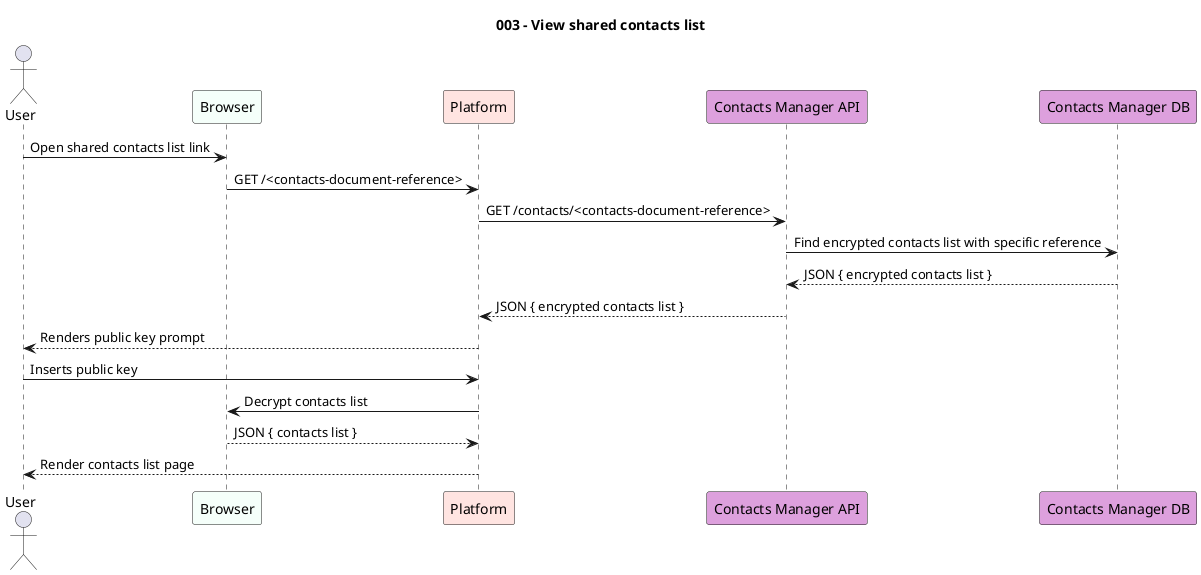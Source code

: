 @startuml 003-view-shared-contacts-list

title "003 - View shared contacts list"

actor User
participant Browser #MintCream
participant "Platform" as PL #MistyRose
participant "Contacts Manager API" as CNT #Plum
participant "Contacts Manager DB" as CNT_DB #Plum

User -> Browser: Open shared contacts list link
Browser -> PL: GET /<contacts-document-reference>
PL -> CNT: GET /contacts/<contacts-document-reference>
CNT -> CNT_DB: Find encrypted contacts list with specific reference
CNT_DB --> CNT: JSON { encrypted contacts list }
CNT --> PL: JSON { encrypted contacts list }
PL --> User: Renders public key prompt

User -> PL: Inserts public key
PL -> Browser: Decrypt contacts list
Browser --> PL: JSON { contacts list }
PL --> User: Render contacts list page

@enduml
